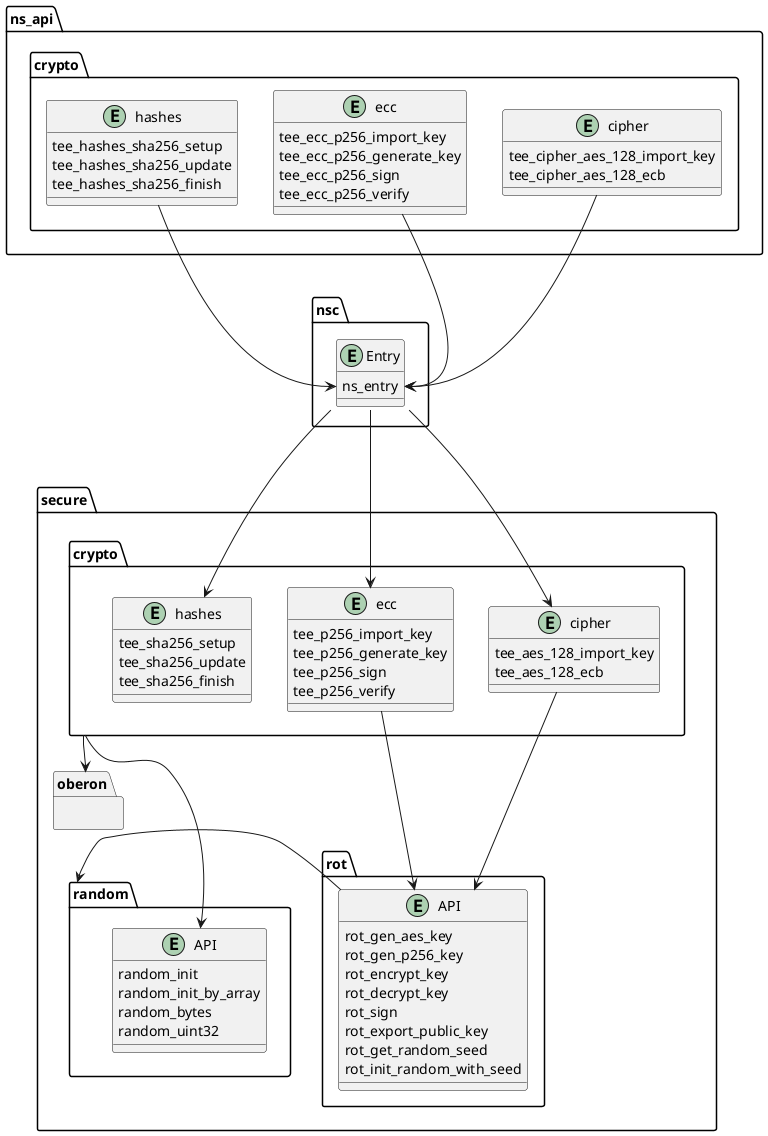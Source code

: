 @startuml

namespace ns_api.crypto {
    entity hashes {
        tee_hashes_sha256_setup
        tee_hashes_sha256_update
        tee_hashes_sha256_finish
    }
    entity ecc {
        tee_ecc_p256_import_key
        tee_ecc_p256_generate_key
        tee_ecc_p256_sign
        tee_ecc_p256_verify
    }
    entity cipher {
        tee_cipher_aes_128_import_key
        tee_cipher_aes_128_ecb
    }
}

namespace nsc {
    entity Entry {
        ns_entry
    }
}

ns_api.crypto.hashes ---> Entry::ns_entry
ns_api.crypto.ecc ---> Entry::ns_entry
ns_api.crypto.cipher ---> Entry::ns_entry

namespace secure.crypto {
    entity hashes {
        tee_sha256_setup
        tee_sha256_update
        tee_sha256_finish
    }
    entity ecc {
        tee_p256_import_key
        tee_p256_generate_key
        tee_p256_sign
        tee_p256_verify
    }
    entity cipher {
        tee_aes_128_import_key
        tee_aes_128_ecb
    }
}

namespace secure.rot {
    entity API {
        rot_gen_aes_key
        rot_gen_p256_key
        rot_encrypt_key
        rot_decrypt_key
        rot_sign
        rot_export_public_key
        rot_get_random_seed
        rot_init_random_with_seed
    }
}

namespace secure.random {
    entity API {
        random_init
        random_init_by_array
        random_bytes
        random_uint32
    }
}

namespace secure.oberon {

}

Entry ---> secure.crypto.hashes
Entry ---> secure.crypto.ecc
Entry ---> secure.crypto.cipher

secure.crypto.cipher ---> secure.rot.API
secure.crypto.ecc ---> secure.rot.API
secure.crypto --> secure.oberon
secure.crypto ---> secure.random.API

secure.random <- secure.rot.API

@enduml
